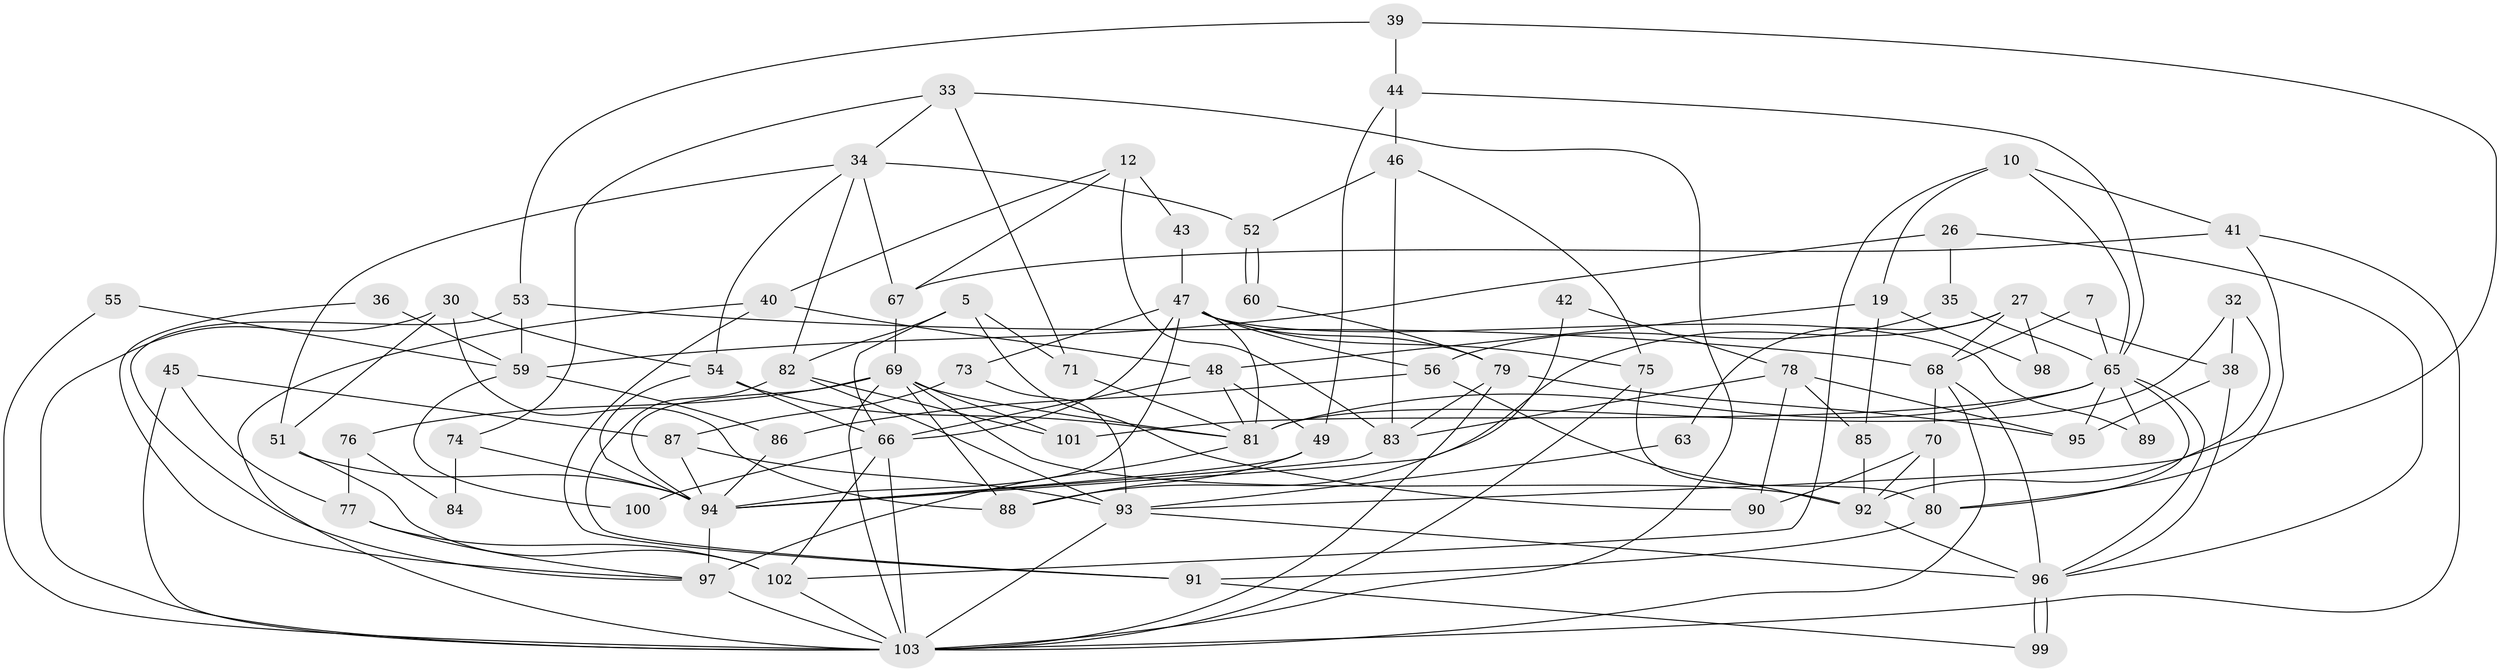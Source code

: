 // original degree distribution, {2: 0.11650485436893204, 4: 0.27184466019417475, 5: 0.22330097087378642, 3: 0.2621359223300971, 6: 0.10679611650485436, 7: 0.019417475728155338}
// Generated by graph-tools (version 1.1) at 2025/53/03/04/25 21:53:44]
// undirected, 72 vertices, 159 edges
graph export_dot {
graph [start="1"]
  node [color=gray90,style=filled];
  5;
  7;
  10;
  12;
  19;
  26;
  27 [super="+16"];
  30;
  32;
  33;
  34 [super="+20"];
  35;
  36;
  38;
  39;
  40;
  41;
  42;
  43 [super="+37"];
  44;
  45;
  46;
  47 [super="+14+31"];
  48;
  49 [super="+23"];
  51 [super="+9"];
  52;
  53;
  54 [super="+6"];
  55;
  56;
  59;
  60;
  63;
  65 [super="+64"];
  66 [super="+21"];
  67 [super="+18"];
  68 [super="+57"];
  69 [super="+58+28"];
  70;
  71;
  73;
  74;
  75;
  76;
  77;
  78;
  79;
  80;
  81 [super="+2+62"];
  82 [super="+1"];
  83 [super="+3"];
  84;
  85 [super="+61"];
  86;
  87;
  88;
  89;
  90;
  91;
  92 [super="+11"];
  93 [super="+25"];
  94 [super="+72+22"];
  95;
  96 [super="+50"];
  97 [super="+13+29"];
  98;
  99;
  100;
  101;
  102;
  103 [super="+4+24"];
  5 -- 71;
  5 -- 66 [weight=2];
  5 -- 82;
  5 -- 90;
  7 -- 65;
  7 -- 68;
  10 -- 65;
  10 -- 41;
  10 -- 19;
  10 -- 102;
  12 -- 40;
  12 -- 43 [weight=2];
  12 -- 83;
  12 -- 67;
  19 -- 48;
  19 -- 85 [weight=2];
  19 -- 98;
  26 -- 59;
  26 -- 35;
  26 -- 96;
  27 -- 38;
  27 -- 98;
  27 -- 68;
  27 -- 94;
  27 -- 63;
  30 -- 54;
  30 -- 88;
  30 -- 51;
  30 -- 103;
  32 -- 38;
  32 -- 81;
  32 -- 92;
  33 -- 34;
  33 -- 71;
  33 -- 74;
  33 -- 103;
  34 -- 82;
  34 -- 67;
  34 -- 51;
  34 -- 52;
  34 -- 54;
  35 -- 56;
  35 -- 65;
  36 -- 59;
  36 -- 97;
  38 -- 95;
  38 -- 96;
  39 -- 44;
  39 -- 53;
  39 -- 93;
  40 -- 48;
  40 -- 91;
  40 -- 103;
  41 -- 67 [weight=2];
  41 -- 80;
  41 -- 103;
  42 -- 78;
  42 -- 88;
  43 -- 47;
  44 -- 46;
  44 -- 65;
  44 -- 49;
  45 -- 87;
  45 -- 77;
  45 -- 103;
  46 -- 75;
  46 -- 52;
  46 -- 83;
  47 -- 75;
  47 -- 89;
  47 -- 66;
  47 -- 56;
  47 -- 73;
  47 -- 94 [weight=2];
  47 -- 81;
  47 -- 79;
  48 -- 81;
  48 -- 66;
  48 -- 49;
  49 -- 88;
  49 -- 94;
  51 -- 102 [weight=2];
  51 -- 94 [weight=3];
  52 -- 60;
  52 -- 60;
  53 -- 59;
  53 -- 97;
  53 -- 68;
  54 -- 66;
  54 -- 94;
  54 -- 81;
  55 -- 103;
  55 -- 59;
  56 -- 86;
  56 -- 92;
  59 -- 86;
  59 -- 100;
  60 -- 79;
  63 -- 93;
  65 -- 81 [weight=2];
  65 -- 80;
  65 -- 95;
  65 -- 101;
  65 -- 89;
  65 -- 96;
  66 -- 102;
  66 -- 100 [weight=2];
  66 -- 103;
  67 -- 69 [weight=2];
  68 -- 103 [weight=2];
  68 -- 70;
  68 -- 96;
  69 -- 76;
  69 -- 88;
  69 -- 103;
  69 -- 94 [weight=2];
  69 -- 81;
  69 -- 101;
  69 -- 92;
  70 -- 80;
  70 -- 90;
  70 -- 92;
  71 -- 81;
  73 -- 93;
  73 -- 87;
  74 -- 94;
  74 -- 84;
  75 -- 80;
  75 -- 103;
  76 -- 77;
  76 -- 84;
  77 -- 102;
  77 -- 97;
  78 -- 90;
  78 -- 95;
  78 -- 83;
  78 -- 85;
  79 -- 103;
  79 -- 95;
  79 -- 83;
  80 -- 91;
  81 -- 97 [weight=3];
  82 -- 91;
  82 -- 101;
  82 -- 93;
  83 -- 94;
  85 -- 92;
  86 -- 94;
  87 -- 94;
  87 -- 93;
  91 -- 99;
  92 -- 96;
  93 -- 103;
  93 -- 96;
  94 -- 97 [weight=2];
  96 -- 99;
  96 -- 99;
  97 -- 103;
  102 -- 103;
}
